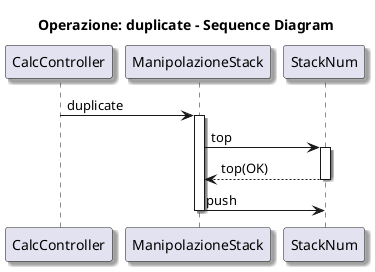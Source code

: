 @startuml 

skinparam Shadowing true

title Operazione: duplicate - Sequence Diagram

CalcController -> ManipolazioneStack: duplicate
activate ManipolazioneStack
ManipolazioneStack -> StackNum: top
activate StackNum
StackNum --> ManipolazioneStack: top(OK)
deactivate StackNum
ManipolazioneStack -> StackNum : push
deactivate ManipolazioneStack
'!include ../../plantuml-styles/ae-copyright-footer.txt
@endumlperazione